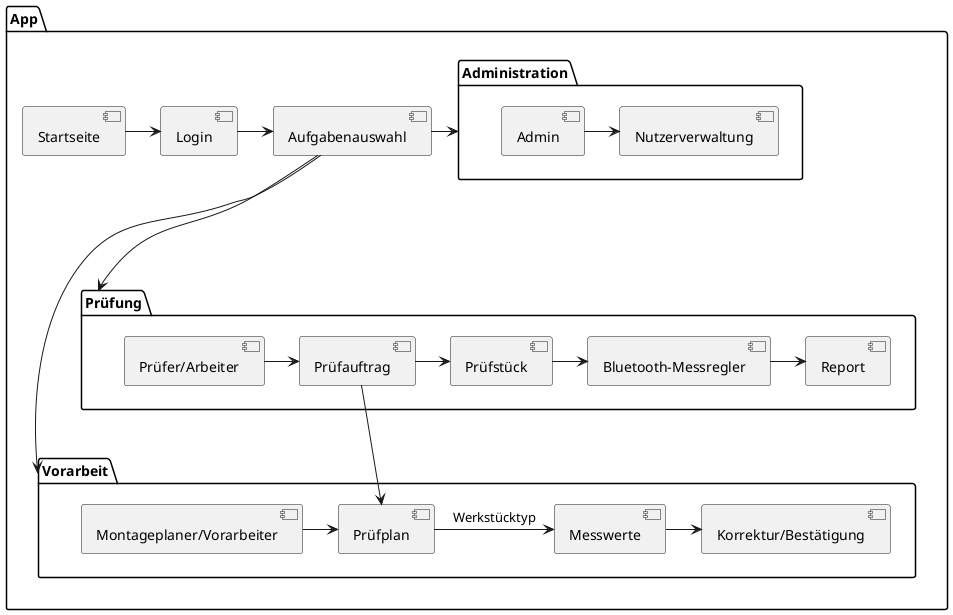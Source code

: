 @startuml
package "App" {
  [Startseite] -> [Login]
  [Login] -> [Aufgabenauswahl]
  [Aufgabenauswahl] -> [Administration]
  [Aufgabenauswahl] --> [Vorarbeit]
  [Aufgabenauswahl] ---> [Prüfung]
}

package "Vorarbeit" {
  [Montageplaner/Vorarbeiter] -> [Prüfplan]
  [Prüfplan] -> [Messwerte] : Werkstücktyp
  [Messwerte] -> [Korrektur/Bestätigung]
}

package "Prüfung" {
  [Prüfer/Arbeiter] -> [Prüfauftrag]
  [Prüfauftrag] --> [Prüfplan]
  [Prüfauftrag] -> [Prüfstück]
  [Prüfstück] -> [Bluetooth-Messregler]
  [Bluetooth-Messregler] -> [Report]
}

package "Administration" {
  [Admin] -> [Nutzerverwaltung]
}
@enduml
